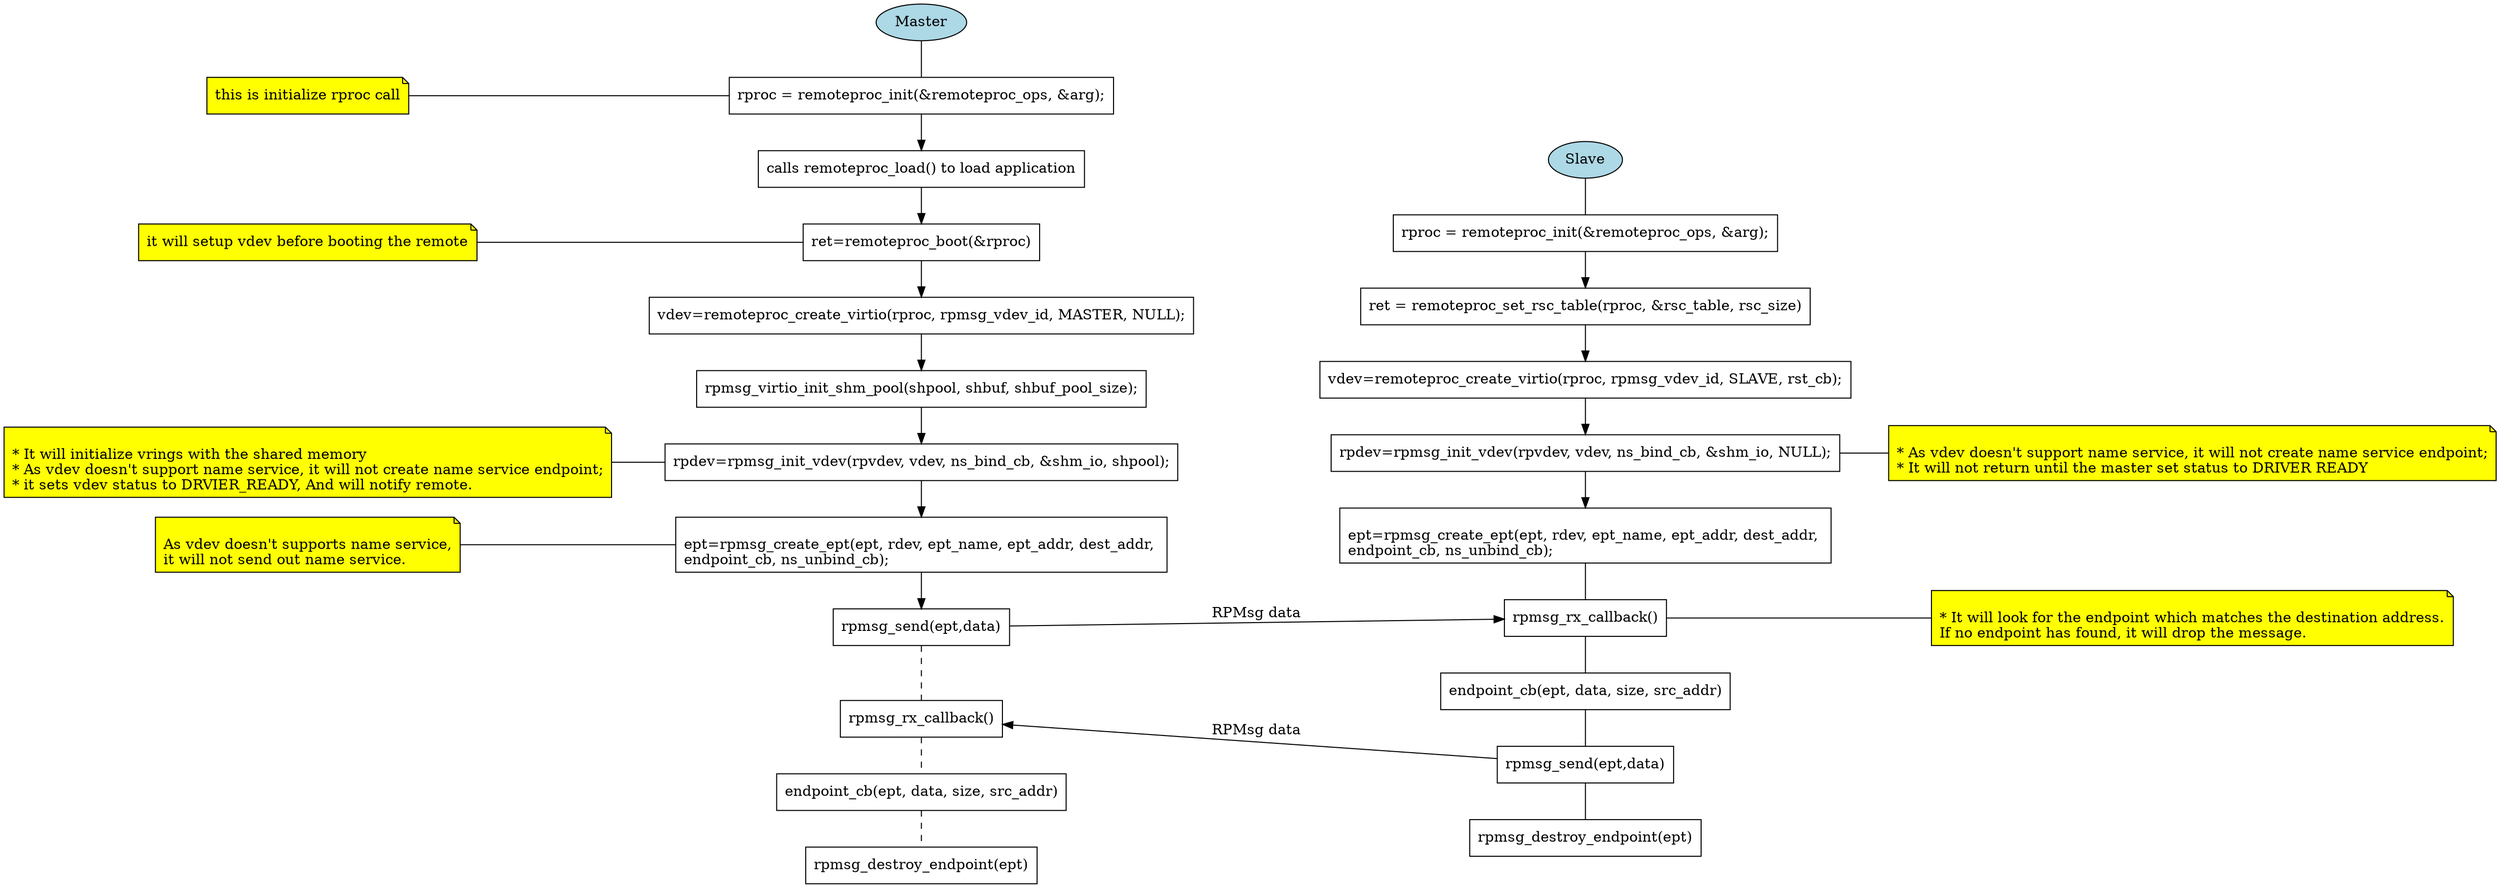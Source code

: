 // RPMsg static endpoints

digraph G {
  rankdir="LR";

  subgraph roles {
    node [style="filled", fillcolor="lightblue"];
    master [label="Master"];
    slave [label="Slave"];
  }

  subgraph m_comment_nodes {
    node [group=m_comment, shape="note", style="filled", fillcolor="yellow"];
    rank="same";
    m_remoteproc_init_comment [label="this is initialize rproc call"];
    m_remoteproc_boot_comment [label="it will setup vdev before booting the remote"];
    m_rpmsg_vdev_init_comment [label="\l* It will initialize vrings with the shared memory\l* As vdev doesn't support name service, it will not create name service endpoint;\l* it sets vdev status to DRVIER_READY, And will notify remote.\l"];
    m_rpmsg_create_ep_comment [label="\lAs vdev doesn't supports name service,\lit will not send out name service.\l"];
  }

  subgraph m_flow_nodes {
    node [shape="box"];
    rank="same";
    m_remoteproc_init [label="rproc = remoteproc_init(&remoteproc_ops, &arg);"];
    m_remoteproc_load [label="calls remoteproc_load() to load application"];
    m_remoteproc_boot [shape="box", label="ret=remoteproc_boot(&rproc)"];
    m_remoteproc_get_vdev [label="vdev=remoteproc_create_virtio(rproc, rpmsg_vdev_id, MASTER, NULL);"];
    m_rpmsg_shmpool_init[label="rpmsg_virtio_init_shm_pool(shpool, shbuf, shbuf_pool_size);"];
    m_rpmsg_vdev_init [label="rpdev=rpmsg_init_vdev(rpvdev, vdev, ns_bind_cb, &shm_io, shpool);"];
    m_rpmsg_create_ep [label="\lept=rpmsg_create_ept(ept, rdev, ept_name, ept_addr, dest_addr, \lendpoint_cb, ns_unbind_cb);\l"];
    m_rpmsg_send [label="rpmsg_send(ept,data)"];
    m_rpmsg_rx_cb [label="rpmsg_rx_callback()"];
    m_ep_cb [label="endpoint_cb(ept, data, size, src_addr)"];
    m_rpmsg_destroy_ep [label="rpmsg_destroy_endpoint(ept)"];

    m_remoteproc_init -> m_remoteproc_load -> m_remoteproc_boot -> m_remoteproc_get_vdev ->
    m_rpmsg_shmpool_init -> m_rpmsg_vdev_init -> m_rpmsg_create_ep -> m_rpmsg_send;
    m_rpmsg_send -> m_rpmsg_rx_cb -> m_ep_cb ->
    m_rpmsg_destroy_ep [dir="none", style="dashed"];
  }

  subgraph s_flow_nodes {
    rank="same";
    node [shape="box"];
    s_remoteproc_init [label="rproc = remoteproc_init(&remoteproc_ops, &arg);"];

    s_remoteproc_parse_rsc [label="ret = remoteproc_set_rsc_table(rproc, &rsc_table, rsc_size)"];
    s_remoteproc_get_vdev [label="vdev=remoteproc_create_virtio(rproc, rpmsg_vdev_id, SLAVE, rst_cb);"];
    s_rpmsg_vdev_init [label="rpdev=rpmsg_init_vdev(rpvdev, vdev, ns_bind_cb, &shm_io, NULL);"];
    s_rpmsg_create_ep [label="\lept=rpmsg_create_ept(ept, rdev, ept_name, ept_addr, dest_addr, \lendpoint_cb, ns_unbind_cb);\l"];
    s_rpmsg_send [label="rpmsg_send(ept,data)"];
    s_rpmsg_rx_cb [label="rpmsg_rx_callback()"];
    s_ep_cb [label="endpoint_cb(ept, data, size, src_addr)"];
    s_rpmsg_destroy_ep [label="rpmsg_destroy_endpoint(ept)"];

    s_remoteproc_init -> s_remoteproc_parse_rsc -> s_remoteproc_get_vdev ->
    s_rpmsg_vdev_init -> s_rpmsg_create_ep;
    s_rpmsg_create_ep -> s_rpmsg_rx_cb ->
    s_ep_cb -> s_rpmsg_send -> s_rpmsg_destroy_ep [dir="none", style="dash"];

  }

  subgraph s_comment_nodes {
    node [group=s_comment, shape="note", style="filled", fillcolor="yellow"];
    rank="same";
    s_rpmsg_vdev_init_comment [label="\l* As vdev doesn't support name service, it will not create name service endpoint;\l* It will not return until the master set status to DRIVER READY\l"];
    s_rpmsg_rx_cb_comment [label="\l* It will look for the endpoint which matches the destination address.\lIf no endpoint has found, it will drop the message.\l"];
  }

  master -> m_remoteproc_init [dir="none"];
  slave -> s_remoteproc_init [dir="none"];
  m_rpmsg_send -> s_rpmsg_rx_cb [label="RPMsg data"];
  s_rpmsg_send -> m_rpmsg_rx_cb [label="RPMsg data"];

  m_remoteproc_init_comment -> m_remoteproc_init [dir="none"];
  m_remoteproc_boot_comment -> m_remoteproc_boot [dir="none"];
  m_rpmsg_vdev_init_comment -> m_rpmsg_vdev_init [dir="none"];
  m_rpmsg_create_ep_comment -> m_rpmsg_create_ep [dir="none"];

  s_rpmsg_vdev_init -> s_rpmsg_vdev_init_comment [dir="none"];
  s_rpmsg_rx_cb -> s_rpmsg_rx_cb_comment [dir="none"];

  {rank=same; master; m_remoteproc_init}
  {rank=same; slave; s_remoteproc_init}

}

